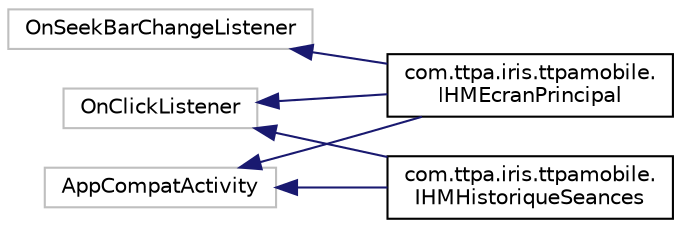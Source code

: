 digraph "Graphe hiérarchique des classes"
{
  bgcolor="transparent";
  edge [fontname="Helvetica",fontsize="10",labelfontname="Helvetica",labelfontsize="10"];
  node [fontname="Helvetica",fontsize="10",shape=record];
  rankdir="LR";
  Node1 [label="AppCompatActivity",height=0.2,width=0.4,color="grey75"];
  Node1 -> Node2 [dir="back",color="midnightblue",fontsize="10",style="solid",fontname="Helvetica"];
  Node2 [label="com.ttpa.iris.ttpamobile.\lIHMEcranPrincipal",height=0.2,width=0.4,color="black",URL="$classcom_1_1ttpa_1_1iris_1_1ttpamobile_1_1_i_h_m_ecran_principal.html"];
  Node1 -> Node3 [dir="back",color="midnightblue",fontsize="10",style="solid",fontname="Helvetica"];
  Node3 [label="com.ttpa.iris.ttpamobile.\lIHMHistoriqueSeances",height=0.2,width=0.4,color="black",URL="$classcom_1_1ttpa_1_1iris_1_1ttpamobile_1_1_i_h_m_historique_seances.html"];
  Node4 [label="OnClickListener",height=0.2,width=0.4,color="grey75"];
  Node4 -> Node2 [dir="back",color="midnightblue",fontsize="10",style="solid",fontname="Helvetica"];
  Node4 -> Node3 [dir="back",color="midnightblue",fontsize="10",style="solid",fontname="Helvetica"];
  Node5 [label="OnSeekBarChangeListener",height=0.2,width=0.4,color="grey75"];
  Node5 -> Node2 [dir="back",color="midnightblue",fontsize="10",style="solid",fontname="Helvetica"];
}
